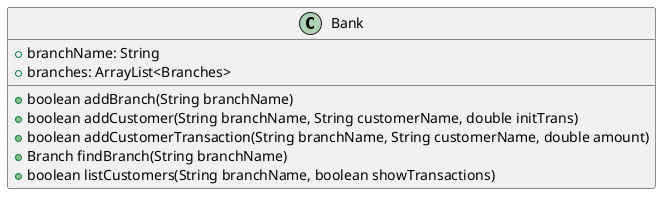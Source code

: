 @startuml

class Bank {
    +branchName: String
    +branches: ArrayList<Branches>
    +boolean addBranch(String branchName)
    +boolean addCustomer(String branchName, String customerName, double initTrans)
    +boolean addCustomerTransaction(String branchName, String customerName, double amount)
    +Branch findBranch(String branchName)
    +boolean listCustomers(String branchName, boolean showTransactions)



}

@enduml